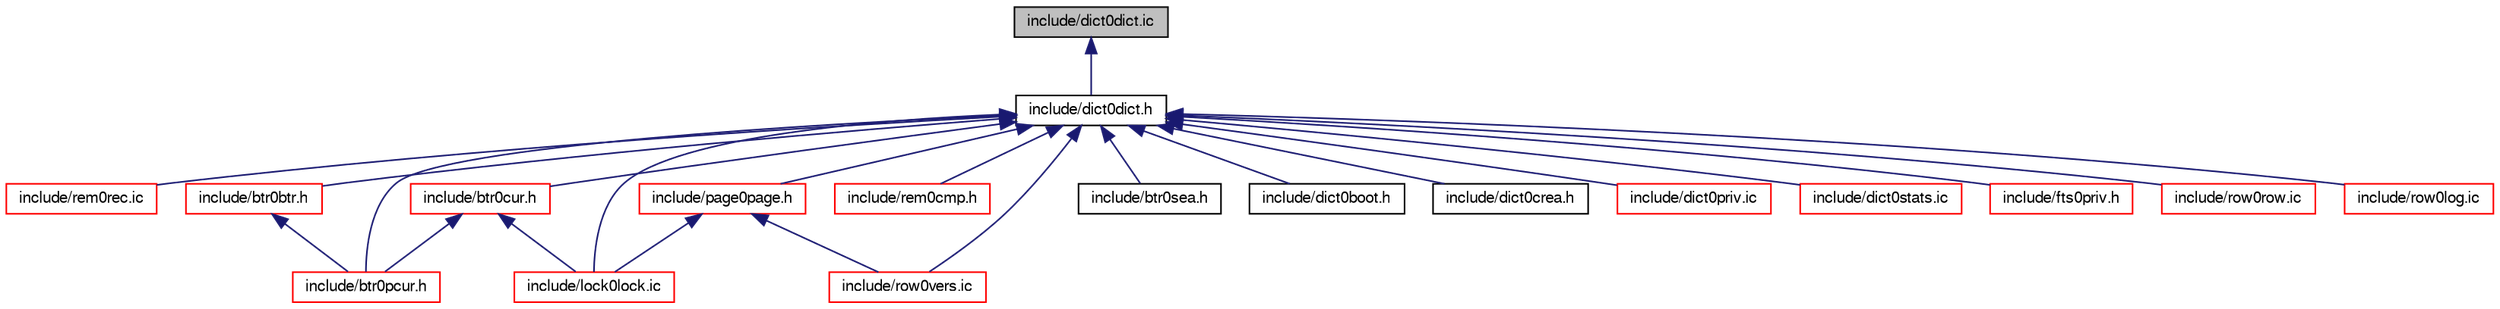 digraph "include/dict0dict.ic"
{
  bgcolor="transparent";
  edge [fontname="FreeSans",fontsize="10",labelfontname="FreeSans",labelfontsize="10"];
  node [fontname="FreeSans",fontsize="10",shape=record];
  Node1 [label="include/dict0dict.ic",height=0.2,width=0.4,color="black", fillcolor="grey75", style="filled" fontcolor="black"];
  Node1 -> Node2 [dir="back",color="midnightblue",fontsize="10",style="solid",fontname="FreeSans"];
  Node2 [label="include/dict0dict.h",height=0.2,width=0.4,color="black",URL="$dict0dict_8h.html"];
  Node2 -> Node3 [dir="back",color="midnightblue",fontsize="10",style="solid",fontname="FreeSans"];
  Node3 [label="include/rem0rec.ic",height=0.2,width=0.4,color="red",URL="$rem0rec_8ic.html"];
  Node2 -> Node4 [dir="back",color="midnightblue",fontsize="10",style="solid",fontname="FreeSans"];
  Node4 [label="include/btr0btr.h",height=0.2,width=0.4,color="red",URL="$btr0btr_8h.html"];
  Node4 -> Node5 [dir="back",color="midnightblue",fontsize="10",style="solid",fontname="FreeSans"];
  Node5 [label="include/btr0pcur.h",height=0.2,width=0.4,color="red",URL="$btr0pcur_8h.html"];
  Node2 -> Node6 [dir="back",color="midnightblue",fontsize="10",style="solid",fontname="FreeSans"];
  Node6 [label="include/page0page.h",height=0.2,width=0.4,color="red",URL="$page0page_8h.html"];
  Node6 -> Node7 [dir="back",color="midnightblue",fontsize="10",style="solid",fontname="FreeSans"];
  Node7 [label="include/lock0lock.ic",height=0.2,width=0.4,color="red",URL="$lock0lock_8ic.html"];
  Node6 -> Node8 [dir="back",color="midnightblue",fontsize="10",style="solid",fontname="FreeSans"];
  Node8 [label="include/row0vers.ic",height=0.2,width=0.4,color="red",URL="$row0vers_8ic.html"];
  Node2 -> Node9 [dir="back",color="midnightblue",fontsize="10",style="solid",fontname="FreeSans"];
  Node9 [label="include/rem0cmp.h",height=0.2,width=0.4,color="red",URL="$rem0cmp_8h.html"];
  Node2 -> Node10 [dir="back",color="midnightblue",fontsize="10",style="solid",fontname="FreeSans"];
  Node10 [label="include/btr0cur.h",height=0.2,width=0.4,color="red",URL="$btr0cur_8h.html"];
  Node10 -> Node5 [dir="back",color="midnightblue",fontsize="10",style="solid",fontname="FreeSans"];
  Node10 -> Node7 [dir="back",color="midnightblue",fontsize="10",style="solid",fontname="FreeSans"];
  Node2 -> Node5 [dir="back",color="midnightblue",fontsize="10",style="solid",fontname="FreeSans"];
  Node2 -> Node11 [dir="back",color="midnightblue",fontsize="10",style="solid",fontname="FreeSans"];
  Node11 [label="include/btr0sea.h",height=0.2,width=0.4,color="black",URL="$btr0sea_8h.html"];
  Node2 -> Node12 [dir="back",color="midnightblue",fontsize="10",style="solid",fontname="FreeSans"];
  Node12 [label="include/dict0boot.h",height=0.2,width=0.4,color="black",URL="$dict0boot_8h.html"];
  Node2 -> Node13 [dir="back",color="midnightblue",fontsize="10",style="solid",fontname="FreeSans"];
  Node13 [label="include/dict0crea.h",height=0.2,width=0.4,color="black",URL="$dict0crea_8h.html"];
  Node2 -> Node14 [dir="back",color="midnightblue",fontsize="10",style="solid",fontname="FreeSans"];
  Node14 [label="include/dict0priv.ic",height=0.2,width=0.4,color="red",URL="$dict0priv_8ic.html"];
  Node2 -> Node15 [dir="back",color="midnightblue",fontsize="10",style="solid",fontname="FreeSans"];
  Node15 [label="include/dict0stats.ic",height=0.2,width=0.4,color="red",URL="$dict0stats_8ic.html"];
  Node2 -> Node16 [dir="back",color="midnightblue",fontsize="10",style="solid",fontname="FreeSans"];
  Node16 [label="include/fts0priv.h",height=0.2,width=0.4,color="red",URL="$fts0priv_8h.html"];
  Node2 -> Node7 [dir="back",color="midnightblue",fontsize="10",style="solid",fontname="FreeSans"];
  Node2 -> Node17 [dir="back",color="midnightblue",fontsize="10",style="solid",fontname="FreeSans"];
  Node17 [label="include/row0row.ic",height=0.2,width=0.4,color="red",URL="$row0row_8ic.html"];
  Node2 -> Node8 [dir="back",color="midnightblue",fontsize="10",style="solid",fontname="FreeSans"];
  Node2 -> Node18 [dir="back",color="midnightblue",fontsize="10",style="solid",fontname="FreeSans"];
  Node18 [label="include/row0log.ic",height=0.2,width=0.4,color="red",URL="$row0log_8ic.html"];
}
